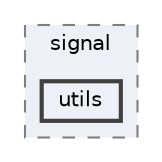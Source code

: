 digraph "Arduino/GetStartedWithMachineLearningOnArduino/tflite-micro-main/python/tflite_micro/signal/utils"
{
 // LATEX_PDF_SIZE
  bgcolor="transparent";
  edge [fontname=Helvetica,fontsize=10,labelfontname=Helvetica,labelfontsize=10];
  node [fontname=Helvetica,fontsize=10,shape=box,height=0.2,width=0.4];
  compound=true
  subgraph clusterdir_1ccbe9643eb26cbf62bbb79deed89f87 {
    graph [ bgcolor="#edf0f7", pencolor="grey50", label="signal", fontname=Helvetica,fontsize=10 style="filled,dashed", URL="dir_1ccbe9643eb26cbf62bbb79deed89f87.html",tooltip=""]
  dir_0a15dbe9691f6abb086d4168bc279fe0 [label="utils", fillcolor="#edf0f7", color="grey25", style="filled,bold", URL="dir_0a15dbe9691f6abb086d4168bc279fe0.html",tooltip=""];
  }
}
